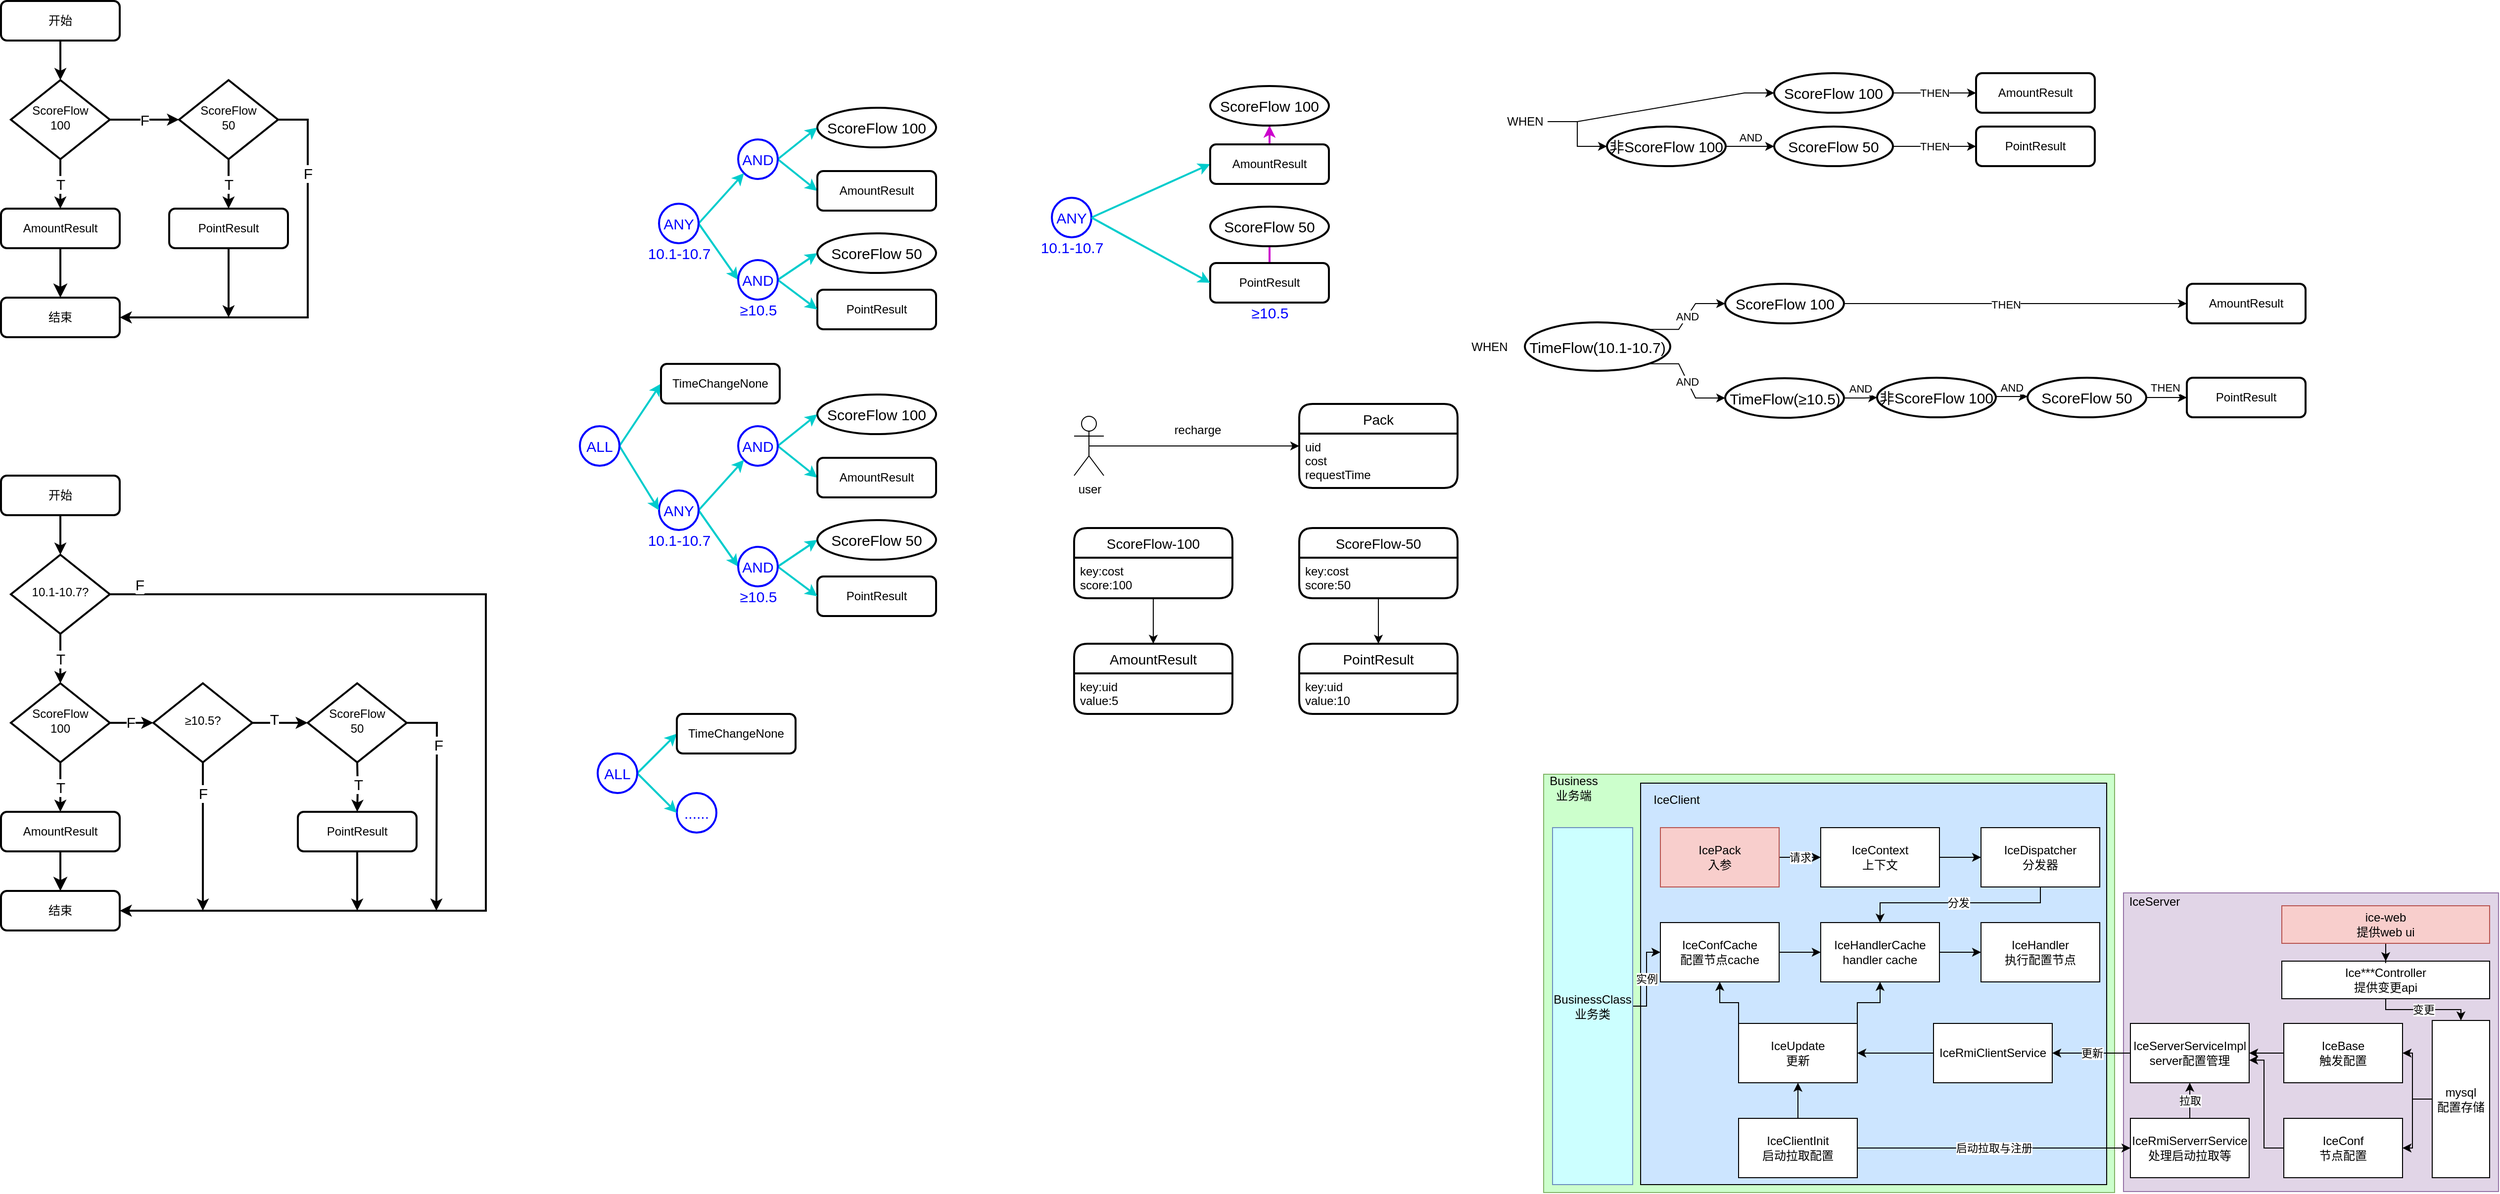 <mxfile version="17.4.5" type="github">
  <diagram id="C5RBs43oDa-KdzZeNtuy" name="Page-1">
    <mxGraphModel dx="1186" dy="771" grid="0" gridSize="10" guides="1" tooltips="1" connect="1" arrows="1" fold="1" page="0" pageScale="1" pageWidth="1169" pageHeight="827" background="#ffffff" math="0" shadow="0">
      <root>
        <mxCell id="WIyWlLk6GJQsqaUBKTNV-0" />
        <mxCell id="WIyWlLk6GJQsqaUBKTNV-1" parent="WIyWlLk6GJQsqaUBKTNV-0" />
        <mxCell id="kpmxIM6wtg_4KzR0NzCS-1" value="" style="rounded=0;whiteSpace=wrap;html=1;strokeColor=#82b366;fillColor=#CCFFCC;" parent="WIyWlLk6GJQsqaUBKTNV-1" vertex="1">
          <mxGeometry x="1719" y="832" width="577" height="423" as="geometry" />
        </mxCell>
        <mxCell id="kpmxIM6wtg_4KzR0NzCS-3" value="" style="rounded=0;whiteSpace=wrap;html=1;fillColor=#CCE5FF;" parent="WIyWlLk6GJQsqaUBKTNV-1" vertex="1">
          <mxGeometry x="1817" y="841" width="471" height="406" as="geometry" />
        </mxCell>
        <mxCell id="kpmxIM6wtg_4KzR0NzCS-24" value="" style="rounded=0;whiteSpace=wrap;html=1;strokeColor=#9673a6;fillColor=#e1d5e7;" parent="WIyWlLk6GJQsqaUBKTNV-1" vertex="1">
          <mxGeometry x="2305" y="952" width="379" height="302" as="geometry" />
        </mxCell>
        <mxCell id="TnptlTgJxlTRzI9Jp_Q5-65" value="" style="edgeStyle=orthogonalEdgeStyle;rounded=0;orthogonalLoop=1;jettySize=auto;html=1;endArrow=classic;endFill=1;strokeColor=#000000;strokeWidth=2;" parent="WIyWlLk6GJQsqaUBKTNV-1" source="TnptlTgJxlTRzI9Jp_Q5-39" target="TnptlTgJxlTRzI9Jp_Q5-55" edge="1">
          <mxGeometry relative="1" as="geometry" />
        </mxCell>
        <mxCell id="TnptlTgJxlTRzI9Jp_Q5-39" value="开始" style="rounded=1;whiteSpace=wrap;html=1;fontSize=12;glass=0;strokeWidth=2;shadow=0;" parent="WIyWlLk6GJQsqaUBKTNV-1" vertex="1">
          <mxGeometry x="160" y="530" width="120" height="40" as="geometry" />
        </mxCell>
        <mxCell id="TnptlTgJxlTRzI9Jp_Q5-64" value="T" style="edgeStyle=orthogonalEdgeStyle;rounded=0;orthogonalLoop=1;jettySize=auto;html=1;endArrow=classic;endFill=1;strokeColor=#000000;spacing=3;fontSize=15;strokeWidth=2;" parent="WIyWlLk6GJQsqaUBKTNV-1" source="TnptlTgJxlTRzI9Jp_Q5-42" target="TnptlTgJxlTRzI9Jp_Q5-45" edge="1">
          <mxGeometry relative="1" as="geometry" />
        </mxCell>
        <mxCell id="TnptlTgJxlTRzI9Jp_Q5-118" value="" style="edgeStyle=orthogonalEdgeStyle;rounded=0;jumpSize=10;orthogonalLoop=1;jettySize=auto;html=1;endArrow=classic;endFill=1;strokeColor=#000000;fontSize=15;fontColor=#000000;strokeWidth=2;" parent="WIyWlLk6GJQsqaUBKTNV-1" source="TnptlTgJxlTRzI9Jp_Q5-42" target="TnptlTgJxlTRzI9Jp_Q5-117" edge="1">
          <mxGeometry relative="1" as="geometry" />
        </mxCell>
        <mxCell id="TnptlTgJxlTRzI9Jp_Q5-120" value="F" style="edgeLabel;html=1;align=center;verticalAlign=middle;resizable=0;points=[];fontSize=15;fontColor=#000000;" parent="TnptlTgJxlTRzI9Jp_Q5-118" vertex="1" connectable="0">
          <mxGeometry x="-0.051" y="1" relative="1" as="geometry">
            <mxPoint as="offset" />
          </mxGeometry>
        </mxCell>
        <mxCell id="TnptlTgJxlTRzI9Jp_Q5-42" value="ScoreFlow&lt;br&gt;100" style="rhombus;whiteSpace=wrap;html=1;shadow=0;fontFamily=Helvetica;fontSize=12;align=center;strokeWidth=2;spacing=6;spacingTop=-4;" parent="WIyWlLk6GJQsqaUBKTNV-1" vertex="1">
          <mxGeometry x="170" y="740" width="100" height="80" as="geometry" />
        </mxCell>
        <mxCell id="TnptlTgJxlTRzI9Jp_Q5-43" value="" style="rounded=0;html=1;jettySize=auto;orthogonalLoop=1;fontSize=11;endArrow=classic;endFill=1;endSize=8;strokeWidth=2;shadow=0;labelBackgroundColor=none;edgeStyle=orthogonalEdgeStyle;exitX=0.5;exitY=1;exitDx=0;exitDy=0;" parent="WIyWlLk6GJQsqaUBKTNV-1" source="TnptlTgJxlTRzI9Jp_Q5-45" target="TnptlTgJxlTRzI9Jp_Q5-44" edge="1">
          <mxGeometry x="0.333" y="20" relative="1" as="geometry">
            <mxPoint as="offset" />
            <mxPoint x="220" y="940" as="sourcePoint" />
          </mxGeometry>
        </mxCell>
        <mxCell id="TnptlTgJxlTRzI9Jp_Q5-44" value="结束" style="rounded=1;whiteSpace=wrap;html=1;fontSize=12;glass=0;strokeWidth=2;shadow=0;" parent="WIyWlLk6GJQsqaUBKTNV-1" vertex="1">
          <mxGeometry x="160" y="950" width="120" height="40" as="geometry" />
        </mxCell>
        <mxCell id="TnptlTgJxlTRzI9Jp_Q5-45" value="AmountResult" style="rounded=1;whiteSpace=wrap;html=1;fontSize=12;glass=0;strokeWidth=2;shadow=0;" parent="WIyWlLk6GJQsqaUBKTNV-1" vertex="1">
          <mxGeometry x="160" y="870" width="120" height="40" as="geometry" />
        </mxCell>
        <mxCell id="TnptlTgJxlTRzI9Jp_Q5-46" value="" style="edgeStyle=orthogonalEdgeStyle;rounded=0;orthogonalLoop=1;jettySize=auto;html=1;spacing=3;fontSize=15;strokeWidth=2;" parent="WIyWlLk6GJQsqaUBKTNV-1" target="TnptlTgJxlTRzI9Jp_Q5-50" edge="1">
          <mxGeometry relative="1" as="geometry">
            <mxPoint x="520" y="820.0" as="sourcePoint" />
          </mxGeometry>
        </mxCell>
        <mxCell id="TnptlTgJxlTRzI9Jp_Q5-111" value="T" style="edgeLabel;html=1;align=center;verticalAlign=middle;resizable=0;points=[];fontSize=15;" parent="TnptlTgJxlTRzI9Jp_Q5-46" vertex="1" connectable="0">
          <mxGeometry x="-0.156" relative="1" as="geometry">
            <mxPoint as="offset" />
          </mxGeometry>
        </mxCell>
        <mxCell id="TnptlTgJxlTRzI9Jp_Q5-124" style="edgeStyle=orthogonalEdgeStyle;rounded=0;jumpSize=10;orthogonalLoop=1;jettySize=auto;html=1;endArrow=classic;endFill=1;strokeColor=#000000;fontSize=15;fontColor=#000000;strokeWidth=2;" parent="WIyWlLk6GJQsqaUBKTNV-1" source="TnptlTgJxlTRzI9Jp_Q5-50" edge="1">
          <mxGeometry relative="1" as="geometry">
            <mxPoint x="520" y="970" as="targetPoint" />
          </mxGeometry>
        </mxCell>
        <mxCell id="TnptlTgJxlTRzI9Jp_Q5-50" value="PointResult" style="rounded=1;whiteSpace=wrap;html=1;fontSize=12;glass=0;strokeWidth=2;shadow=0;" parent="WIyWlLk6GJQsqaUBKTNV-1" vertex="1">
          <mxGeometry x="460" y="870" width="120" height="40" as="geometry" />
        </mxCell>
        <mxCell id="TnptlTgJxlTRzI9Jp_Q5-56" value="T" style="edgeStyle=orthogonalEdgeStyle;rounded=0;orthogonalLoop=1;jettySize=auto;html=1;endArrow=classic;endFill=1;strokeColor=#000000;spacing=3;fontSize=15;strokeWidth=2;" parent="WIyWlLk6GJQsqaUBKTNV-1" source="TnptlTgJxlTRzI9Jp_Q5-55" target="TnptlTgJxlTRzI9Jp_Q5-42" edge="1">
          <mxGeometry relative="1" as="geometry" />
        </mxCell>
        <mxCell id="TnptlTgJxlTRzI9Jp_Q5-114" style="edgeStyle=orthogonalEdgeStyle;rounded=0;jumpSize=10;orthogonalLoop=1;jettySize=auto;html=1;exitX=1;exitY=0.5;exitDx=0;exitDy=0;entryX=1;entryY=0.5;entryDx=0;entryDy=0;endArrow=classic;endFill=1;strokeColor=#000000;fontSize=15;fontColor=#99004D;strokeWidth=2;" parent="WIyWlLk6GJQsqaUBKTNV-1" source="TnptlTgJxlTRzI9Jp_Q5-55" target="TnptlTgJxlTRzI9Jp_Q5-44" edge="1">
          <mxGeometry relative="1" as="geometry">
            <Array as="points">
              <mxPoint x="650" y="650" />
              <mxPoint x="650" y="970" />
            </Array>
          </mxGeometry>
        </mxCell>
        <mxCell id="TnptlTgJxlTRzI9Jp_Q5-132" value="F" style="edgeLabel;html=1;align=center;verticalAlign=middle;resizable=0;points=[];fontSize=15;fontColor=#000000;" parent="TnptlTgJxlTRzI9Jp_Q5-114" vertex="1" connectable="0">
          <mxGeometry x="-0.627" y="-1" relative="1" as="geometry">
            <mxPoint x="-170" y="-10.97" as="offset" />
          </mxGeometry>
        </mxCell>
        <mxCell id="TnptlTgJxlTRzI9Jp_Q5-55" value="10.1-10.7?" style="rhombus;whiteSpace=wrap;html=1;shadow=0;fontFamily=Helvetica;fontSize=12;align=center;strokeWidth=2;spacing=6;spacingTop=-4;" parent="WIyWlLk6GJQsqaUBKTNV-1" vertex="1">
          <mxGeometry x="170" y="610" width="100" height="80" as="geometry" />
        </mxCell>
        <mxCell id="TnptlTgJxlTRzI9Jp_Q5-104" value="" style="edgeStyle=orthogonalEdgeStyle;rounded=0;orthogonalLoop=1;jettySize=auto;html=1;endArrow=classic;endFill=1;strokeColor=#000000;spacingBottom=0;fontStyle=0;strokeWidth=2;" parent="WIyWlLk6GJQsqaUBKTNV-1" source="TnptlTgJxlTRzI9Jp_Q5-86" target="TnptlTgJxlTRzI9Jp_Q5-89" edge="1">
          <mxGeometry relative="1" as="geometry" />
        </mxCell>
        <mxCell id="TnptlTgJxlTRzI9Jp_Q5-86" value="开始" style="rounded=1;whiteSpace=wrap;html=1;fontSize=12;glass=0;strokeWidth=2;shadow=0;spacingBottom=0;fontStyle=0" parent="WIyWlLk6GJQsqaUBKTNV-1" vertex="1">
          <mxGeometry x="160" y="50" width="120" height="40" as="geometry" />
        </mxCell>
        <mxCell id="TnptlTgJxlTRzI9Jp_Q5-87" value="F" style="edgeStyle=orthogonalEdgeStyle;rounded=0;orthogonalLoop=1;jettySize=auto;html=1;endArrow=classic;endFill=1;strokeColor=#000000;spacing=3;fontSize=15;spacingBottom=0;fontStyle=0;strokeWidth=2;" parent="WIyWlLk6GJQsqaUBKTNV-1" source="TnptlTgJxlTRzI9Jp_Q5-89" target="TnptlTgJxlTRzI9Jp_Q5-97" edge="1">
          <mxGeometry relative="1" as="geometry" />
        </mxCell>
        <mxCell id="TnptlTgJxlTRzI9Jp_Q5-88" value="T" style="edgeStyle=orthogonalEdgeStyle;rounded=0;orthogonalLoop=1;jettySize=auto;html=1;endArrow=classic;endFill=1;strokeColor=#000000;spacing=3;fontSize=15;spacingBottom=0;fontStyle=0;strokeWidth=2;" parent="WIyWlLk6GJQsqaUBKTNV-1" source="TnptlTgJxlTRzI9Jp_Q5-89" target="TnptlTgJxlTRzI9Jp_Q5-92" edge="1">
          <mxGeometry relative="1" as="geometry" />
        </mxCell>
        <mxCell id="TnptlTgJxlTRzI9Jp_Q5-89" value="ScoreFlow&lt;br&gt;100" style="rhombus;whiteSpace=wrap;html=1;shadow=0;fontFamily=Helvetica;fontSize=12;align=center;strokeWidth=2;spacing=6;spacingTop=-4;spacingBottom=0;fontStyle=0" parent="WIyWlLk6GJQsqaUBKTNV-1" vertex="1">
          <mxGeometry x="170" y="130" width="100" height="80" as="geometry" />
        </mxCell>
        <mxCell id="TnptlTgJxlTRzI9Jp_Q5-90" value="" style="rounded=0;html=1;jettySize=auto;orthogonalLoop=1;fontSize=11;endArrow=classic;endFill=1;endSize=8;strokeWidth=2;shadow=0;labelBackgroundColor=none;edgeStyle=orthogonalEdgeStyle;exitX=0.5;exitY=1;exitDx=0;exitDy=0;spacingBottom=0;fontStyle=0" parent="WIyWlLk6GJQsqaUBKTNV-1" source="TnptlTgJxlTRzI9Jp_Q5-92" target="TnptlTgJxlTRzI9Jp_Q5-91" edge="1">
          <mxGeometry x="0.333" y="20" relative="1" as="geometry">
            <mxPoint as="offset" />
            <mxPoint x="220" y="330" as="sourcePoint" />
          </mxGeometry>
        </mxCell>
        <mxCell id="TnptlTgJxlTRzI9Jp_Q5-91" value="结束" style="rounded=1;whiteSpace=wrap;html=1;fontSize=12;glass=0;strokeWidth=2;shadow=0;spacingBottom=0;fontStyle=0" parent="WIyWlLk6GJQsqaUBKTNV-1" vertex="1">
          <mxGeometry x="160" y="350" width="120" height="40" as="geometry" />
        </mxCell>
        <mxCell id="TnptlTgJxlTRzI9Jp_Q5-92" value="AmountResult" style="rounded=1;whiteSpace=wrap;html=1;fontSize=12;glass=0;strokeWidth=2;shadow=0;spacingBottom=0;fontStyle=0" parent="WIyWlLk6GJQsqaUBKTNV-1" vertex="1">
          <mxGeometry x="160" y="260" width="120" height="40" as="geometry" />
        </mxCell>
        <mxCell id="TnptlTgJxlTRzI9Jp_Q5-93" value="T" style="edgeStyle=orthogonalEdgeStyle;rounded=0;orthogonalLoop=1;jettySize=auto;html=1;spacing=3;fontSize=15;spacingBottom=0;fontStyle=0;strokeWidth=2;" parent="WIyWlLk6GJQsqaUBKTNV-1" source="TnptlTgJxlTRzI9Jp_Q5-97" target="TnptlTgJxlTRzI9Jp_Q5-99" edge="1">
          <mxGeometry relative="1" as="geometry" />
        </mxCell>
        <mxCell id="TnptlTgJxlTRzI9Jp_Q5-95" style="edgeStyle=orthogonalEdgeStyle;rounded=0;orthogonalLoop=1;jettySize=auto;html=1;exitX=1;exitY=0.5;exitDx=0;exitDy=0;entryX=1;entryY=0.5;entryDx=0;entryDy=0;spacing=3;fontSize=12;spacingBottom=0;fontStyle=0;strokeWidth=2;" parent="WIyWlLk6GJQsqaUBKTNV-1" source="TnptlTgJxlTRzI9Jp_Q5-97" target="TnptlTgJxlTRzI9Jp_Q5-91" edge="1">
          <mxGeometry relative="1" as="geometry">
            <Array as="points">
              <mxPoint x="470" y="170" />
              <mxPoint x="470" y="370" />
            </Array>
          </mxGeometry>
        </mxCell>
        <mxCell id="TnptlTgJxlTRzI9Jp_Q5-131" value="F" style="edgeLabel;html=1;align=center;verticalAlign=middle;resizable=0;points=[];fontSize=15;fontColor=#000000;spacingBottom=0;fontStyle=0" parent="TnptlTgJxlTRzI9Jp_Q5-95" vertex="1" connectable="0">
          <mxGeometry x="-0.63" y="3" relative="1" as="geometry">
            <mxPoint x="-3.06" y="5.88" as="offset" />
          </mxGeometry>
        </mxCell>
        <mxCell id="TnptlTgJxlTRzI9Jp_Q5-97" value="ScoreFlow&lt;br&gt;50" style="rhombus;whiteSpace=wrap;html=1;shadow=0;fontFamily=Helvetica;fontSize=12;align=center;strokeWidth=2;spacing=6;spacingTop=-4;spacingBottom=0;fontStyle=0" parent="WIyWlLk6GJQsqaUBKTNV-1" vertex="1">
          <mxGeometry x="340" y="130" width="100" height="80" as="geometry" />
        </mxCell>
        <mxCell id="TnptlTgJxlTRzI9Jp_Q5-129" style="edgeStyle=orthogonalEdgeStyle;rounded=0;jumpSize=10;orthogonalLoop=1;jettySize=auto;html=1;endArrow=classic;endFill=1;strokeColor=#000000;fontSize=15;fontColor=#000000;spacingBottom=0;fontStyle=0;strokeWidth=2;" parent="WIyWlLk6GJQsqaUBKTNV-1" source="TnptlTgJxlTRzI9Jp_Q5-99" edge="1">
          <mxGeometry relative="1" as="geometry">
            <mxPoint x="390" y="370" as="targetPoint" />
          </mxGeometry>
        </mxCell>
        <mxCell id="TnptlTgJxlTRzI9Jp_Q5-99" value="PointResult" style="rounded=1;whiteSpace=wrap;html=1;fontSize=12;glass=0;strokeWidth=2;shadow=0;spacingBottom=0;fontStyle=0" parent="WIyWlLk6GJQsqaUBKTNV-1" vertex="1">
          <mxGeometry x="330" y="260" width="120" height="40" as="geometry" />
        </mxCell>
        <mxCell id="TnptlTgJxlTRzI9Jp_Q5-125" style="edgeStyle=orthogonalEdgeStyle;rounded=0;jumpSize=10;orthogonalLoop=1;jettySize=auto;html=1;endArrow=classic;endFill=1;strokeColor=#000000;fontSize=15;fontColor=#000000;strokeWidth=2;" parent="WIyWlLk6GJQsqaUBKTNV-1" source="TnptlTgJxlTRzI9Jp_Q5-48" edge="1">
          <mxGeometry relative="1" as="geometry">
            <mxPoint x="600" y="970" as="targetPoint" />
          </mxGeometry>
        </mxCell>
        <mxCell id="TnptlTgJxlTRzI9Jp_Q5-126" value="F" style="edgeLabel;html=1;align=center;verticalAlign=middle;resizable=0;points=[];fontSize=15;fontColor=#000000;" parent="TnptlTgJxlTRzI9Jp_Q5-125" vertex="1" connectable="0">
          <mxGeometry x="-0.53" y="1" relative="1" as="geometry">
            <mxPoint as="offset" />
          </mxGeometry>
        </mxCell>
        <mxCell id="TnptlTgJxlTRzI9Jp_Q5-48" value="ScoreFlow&lt;br&gt;50" style="rhombus;whiteSpace=wrap;html=1;shadow=0;fontFamily=Helvetica;fontSize=12;align=center;strokeWidth=2;spacing=6;spacingTop=-4;" parent="WIyWlLk6GJQsqaUBKTNV-1" vertex="1">
          <mxGeometry x="470" y="740" width="100" height="80" as="geometry" />
        </mxCell>
        <mxCell id="TnptlTgJxlTRzI9Jp_Q5-112" style="edgeStyle=orthogonalEdgeStyle;rounded=0;orthogonalLoop=1;jettySize=auto;html=1;exitX=1;exitY=0.5;exitDx=0;exitDy=0;entryX=1;entryY=0.5;entryDx=0;entryDy=0;fontSize=12;" parent="WIyWlLk6GJQsqaUBKTNV-1" target="TnptlTgJxlTRzI9Jp_Q5-48" edge="1">
          <mxGeometry relative="1" as="geometry">
            <mxPoint x="570" y="780.0" as="sourcePoint" />
            <mxPoint x="430" y="1000" as="targetPoint" />
          </mxGeometry>
        </mxCell>
        <mxCell id="TnptlTgJxlTRzI9Jp_Q5-119" value="" style="edgeStyle=orthogonalEdgeStyle;rounded=0;jumpSize=10;orthogonalLoop=1;jettySize=auto;html=1;endArrow=classic;endFill=1;strokeColor=#000000;fontSize=15;fontColor=#000000;strokeWidth=2;" parent="WIyWlLk6GJQsqaUBKTNV-1" source="TnptlTgJxlTRzI9Jp_Q5-117" target="TnptlTgJxlTRzI9Jp_Q5-48" edge="1">
          <mxGeometry relative="1" as="geometry" />
        </mxCell>
        <mxCell id="TnptlTgJxlTRzI9Jp_Q5-121" value="T" style="edgeLabel;html=1;align=center;verticalAlign=middle;resizable=0;points=[];fontSize=15;fontColor=#000000;" parent="TnptlTgJxlTRzI9Jp_Q5-119" vertex="1" connectable="0">
          <mxGeometry x="-0.229" y="4" relative="1" as="geometry">
            <mxPoint as="offset" />
          </mxGeometry>
        </mxCell>
        <mxCell id="TnptlTgJxlTRzI9Jp_Q5-123" style="edgeStyle=orthogonalEdgeStyle;rounded=0;jumpSize=10;orthogonalLoop=1;jettySize=auto;html=1;endArrow=classic;endFill=1;strokeColor=#000000;fontSize=15;fontColor=#000000;strokeWidth=2;" parent="WIyWlLk6GJQsqaUBKTNV-1" source="TnptlTgJxlTRzI9Jp_Q5-117" edge="1">
          <mxGeometry relative="1" as="geometry">
            <mxPoint x="364" y="970" as="targetPoint" />
          </mxGeometry>
        </mxCell>
        <mxCell id="TnptlTgJxlTRzI9Jp_Q5-127" value="F" style="edgeLabel;html=1;align=center;verticalAlign=middle;resizable=0;points=[];fontSize=15;fontColor=#000000;" parent="TnptlTgJxlTRzI9Jp_Q5-123" vertex="1" connectable="0">
          <mxGeometry x="-0.303" relative="1" as="geometry">
            <mxPoint y="-21.76" as="offset" />
          </mxGeometry>
        </mxCell>
        <mxCell id="TnptlTgJxlTRzI9Jp_Q5-117" value="≥10.5?" style="rhombus;whiteSpace=wrap;html=1;shadow=0;fontFamily=Helvetica;fontSize=12;align=center;strokeWidth=2;spacing=6;spacingTop=-4;" parent="WIyWlLk6GJQsqaUBKTNV-1" vertex="1">
          <mxGeometry x="314" y="740" width="100" height="80" as="geometry" />
        </mxCell>
        <mxCell id="TnptlTgJxlTRzI9Jp_Q5-153" style="edgeStyle=none;rounded=0;jumpSize=10;orthogonalLoop=1;jettySize=auto;html=1;exitX=1;exitY=0.5;exitDx=0;exitDy=0;entryX=0;entryY=0.5;entryDx=0;entryDy=0;endArrow=classic;endFill=1;strokeWidth=2;fontSize=15;fontColor=#6600CC;strokeColor=#00CCCC;" parent="WIyWlLk6GJQsqaUBKTNV-1" source="TnptlTgJxlTRzI9Jp_Q5-135" target="TnptlTgJxlTRzI9Jp_Q5-148" edge="1">
          <mxGeometry relative="1" as="geometry" />
        </mxCell>
        <mxCell id="TnptlTgJxlTRzI9Jp_Q5-154" style="edgeStyle=none;rounded=0;jumpSize=10;orthogonalLoop=1;jettySize=auto;html=1;exitX=1;exitY=0.5;exitDx=0;exitDy=0;entryX=0;entryY=0.5;entryDx=0;entryDy=0;endArrow=classic;endFill=1;strokeWidth=2;fontSize=15;fontColor=#6600CC;strokeColor=#00CCCC;" parent="WIyWlLk6GJQsqaUBKTNV-1" source="TnptlTgJxlTRzI9Jp_Q5-135" target="TnptlTgJxlTRzI9Jp_Q5-143" edge="1">
          <mxGeometry relative="1" as="geometry" />
        </mxCell>
        <mxCell id="TnptlTgJxlTRzI9Jp_Q5-135" value="AND" style="ellipse;whiteSpace=wrap;html=1;aspect=fixed;strokeWidth=2;fontSize=15;fontColor=#0000FF;strokeColor=#0000FF;" parent="WIyWlLk6GJQsqaUBKTNV-1" vertex="1">
          <mxGeometry x="905" y="190" width="40" height="40" as="geometry" />
        </mxCell>
        <mxCell id="TnptlTgJxlTRzI9Jp_Q5-157" style="edgeStyle=none;rounded=0;jumpSize=10;orthogonalLoop=1;jettySize=auto;html=1;exitX=1;exitY=0.5;exitDx=0;exitDy=0;entryX=0;entryY=1;entryDx=0;entryDy=0;endArrow=classic;endFill=1;strokeWidth=2;fontSize=15;fontColor=#6600CC;strokeColor=#00CCCC;" parent="WIyWlLk6GJQsqaUBKTNV-1" source="TnptlTgJxlTRzI9Jp_Q5-136" target="TnptlTgJxlTRzI9Jp_Q5-135" edge="1">
          <mxGeometry relative="1" as="geometry" />
        </mxCell>
        <mxCell id="TnptlTgJxlTRzI9Jp_Q5-158" style="edgeStyle=none;rounded=0;jumpSize=10;orthogonalLoop=1;jettySize=auto;html=1;exitX=1;exitY=0.5;exitDx=0;exitDy=0;entryX=0;entryY=0.5;entryDx=0;entryDy=0;endArrow=classic;endFill=1;strokeWidth=2;fontSize=15;fontColor=#6600CC;strokeColor=#00CCCC;" parent="WIyWlLk6GJQsqaUBKTNV-1" source="TnptlTgJxlTRzI9Jp_Q5-136" target="TnptlTgJxlTRzI9Jp_Q5-145" edge="1">
          <mxGeometry relative="1" as="geometry" />
        </mxCell>
        <mxCell id="TnptlTgJxlTRzI9Jp_Q5-136" value="ANY" style="ellipse;whiteSpace=wrap;html=1;aspect=fixed;strokeWidth=2;fontSize=15;fontColor=#0000FF;strokeColor=#0000FF;" parent="WIyWlLk6GJQsqaUBKTNV-1" vertex="1">
          <mxGeometry x="825" y="255" width="40" height="40" as="geometry" />
        </mxCell>
        <mxCell id="TnptlTgJxlTRzI9Jp_Q5-143" value="AmountResult" style="rounded=1;whiteSpace=wrap;html=1;fontSize=12;glass=0;strokeWidth=2;shadow=0;spacingBottom=0;fontStyle=0" parent="WIyWlLk6GJQsqaUBKTNV-1" vertex="1">
          <mxGeometry x="985" y="222" width="120" height="40" as="geometry" />
        </mxCell>
        <mxCell id="TnptlTgJxlTRzI9Jp_Q5-144" value="PointResult" style="rounded=1;whiteSpace=wrap;html=1;fontSize=12;glass=0;strokeWidth=2;shadow=0;spacingBottom=0;fontStyle=0" parent="WIyWlLk6GJQsqaUBKTNV-1" vertex="1">
          <mxGeometry x="985" y="342" width="120" height="40" as="geometry" />
        </mxCell>
        <mxCell id="TnptlTgJxlTRzI9Jp_Q5-155" style="edgeStyle=none;rounded=0;jumpSize=10;orthogonalLoop=1;jettySize=auto;html=1;exitX=1;exitY=0.5;exitDx=0;exitDy=0;entryX=0;entryY=0.5;entryDx=0;entryDy=0;endArrow=classic;endFill=1;strokeWidth=2;fontSize=15;fontColor=#6600CC;strokeColor=#00CCCC;" parent="WIyWlLk6GJQsqaUBKTNV-1" source="TnptlTgJxlTRzI9Jp_Q5-145" target="TnptlTgJxlTRzI9Jp_Q5-149" edge="1">
          <mxGeometry relative="1" as="geometry" />
        </mxCell>
        <mxCell id="TnptlTgJxlTRzI9Jp_Q5-156" style="edgeStyle=none;rounded=0;jumpSize=10;orthogonalLoop=1;jettySize=auto;html=1;exitX=1;exitY=0.5;exitDx=0;exitDy=0;entryX=0;entryY=0.5;entryDx=0;entryDy=0;endArrow=classic;endFill=1;strokeWidth=2;fontSize=15;fontColor=#6600CC;strokeColor=#00CCCC;" parent="WIyWlLk6GJQsqaUBKTNV-1" source="TnptlTgJxlTRzI9Jp_Q5-145" target="TnptlTgJxlTRzI9Jp_Q5-144" edge="1">
          <mxGeometry relative="1" as="geometry" />
        </mxCell>
        <mxCell id="TnptlTgJxlTRzI9Jp_Q5-145" value="AND" style="ellipse;whiteSpace=wrap;html=1;aspect=fixed;strokeWidth=2;fontSize=15;fontColor=#0000FF;strokeColor=#0000FF;" parent="WIyWlLk6GJQsqaUBKTNV-1" vertex="1">
          <mxGeometry x="905" y="312" width="40" height="40" as="geometry" />
        </mxCell>
        <mxCell id="TnptlTgJxlTRzI9Jp_Q5-148" value="&lt;span&gt;ScoreFlow 100&lt;/span&gt;" style="ellipse;whiteSpace=wrap;html=1;strokeWidth=2;fontSize=15;fontColor=#000000;" parent="WIyWlLk6GJQsqaUBKTNV-1" vertex="1">
          <mxGeometry x="985" y="158" width="120" height="40" as="geometry" />
        </mxCell>
        <mxCell id="TnptlTgJxlTRzI9Jp_Q5-149" value="&lt;span&gt;ScoreFlow 50&lt;/span&gt;" style="ellipse;whiteSpace=wrap;html=1;strokeWidth=2;fontSize=15;fontColor=#000000;" parent="WIyWlLk6GJQsqaUBKTNV-1" vertex="1">
          <mxGeometry x="985" y="285" width="120" height="40" as="geometry" />
        </mxCell>
        <mxCell id="TnptlTgJxlTRzI9Jp_Q5-166" value="10.1-10.7" style="text;html=1;align=center;verticalAlign=middle;resizable=0;points=[];autosize=1;fontSize=15;fontColor=#0000FF;" parent="WIyWlLk6GJQsqaUBKTNV-1" vertex="1">
          <mxGeometry x="805" y="295" width="80" height="20" as="geometry" />
        </mxCell>
        <mxCell id="TnptlTgJxlTRzI9Jp_Q5-167" value="≥10.5" style="text;html=1;align=center;verticalAlign=middle;resizable=0;points=[];autosize=1;fontSize=15;fontColor=#0000FF;" parent="WIyWlLk6GJQsqaUBKTNV-1" vertex="1">
          <mxGeometry x="895" y="352" width="60" height="20" as="geometry" />
        </mxCell>
        <mxCell id="TnptlTgJxlTRzI9Jp_Q5-168" style="edgeStyle=none;rounded=0;jumpSize=10;orthogonalLoop=1;jettySize=auto;html=1;exitX=1;exitY=0.5;exitDx=0;exitDy=0;entryX=0;entryY=0.5;entryDx=0;entryDy=0;endArrow=classic;endFill=1;strokeWidth=2;fontSize=15;fontColor=#6600CC;strokeColor=#00CCCC;" parent="WIyWlLk6GJQsqaUBKTNV-1" source="TnptlTgJxlTRzI9Jp_Q5-170" target="TnptlTgJxlTRzI9Jp_Q5-179" edge="1">
          <mxGeometry relative="1" as="geometry" />
        </mxCell>
        <mxCell id="TnptlTgJxlTRzI9Jp_Q5-169" style="edgeStyle=none;rounded=0;jumpSize=10;orthogonalLoop=1;jettySize=auto;html=1;exitX=1;exitY=0.5;exitDx=0;exitDy=0;entryX=0;entryY=0.5;entryDx=0;entryDy=0;endArrow=classic;endFill=1;strokeWidth=2;fontSize=15;fontColor=#6600CC;strokeColor=#00CCCC;" parent="WIyWlLk6GJQsqaUBKTNV-1" source="TnptlTgJxlTRzI9Jp_Q5-170" target="TnptlTgJxlTRzI9Jp_Q5-174" edge="1">
          <mxGeometry relative="1" as="geometry" />
        </mxCell>
        <mxCell id="TnptlTgJxlTRzI9Jp_Q5-170" value="AND" style="ellipse;whiteSpace=wrap;html=1;aspect=fixed;strokeWidth=2;fontSize=15;fontColor=#0000FF;strokeColor=#0000FF;" parent="WIyWlLk6GJQsqaUBKTNV-1" vertex="1">
          <mxGeometry x="905" y="480" width="40" height="40" as="geometry" />
        </mxCell>
        <mxCell id="TnptlTgJxlTRzI9Jp_Q5-171" style="edgeStyle=none;rounded=0;jumpSize=10;orthogonalLoop=1;jettySize=auto;html=1;exitX=1;exitY=0.5;exitDx=0;exitDy=0;entryX=0;entryY=1;entryDx=0;entryDy=0;endArrow=classic;endFill=1;strokeWidth=2;fontSize=15;fontColor=#6600CC;strokeColor=#00CCCC;" parent="WIyWlLk6GJQsqaUBKTNV-1" source="TnptlTgJxlTRzI9Jp_Q5-173" target="TnptlTgJxlTRzI9Jp_Q5-170" edge="1">
          <mxGeometry relative="1" as="geometry" />
        </mxCell>
        <mxCell id="TnptlTgJxlTRzI9Jp_Q5-172" style="edgeStyle=none;rounded=0;jumpSize=10;orthogonalLoop=1;jettySize=auto;html=1;exitX=1;exitY=0.5;exitDx=0;exitDy=0;entryX=0;entryY=0.5;entryDx=0;entryDy=0;endArrow=classic;endFill=1;strokeWidth=2;fontSize=15;fontColor=#6600CC;strokeColor=#00CCCC;" parent="WIyWlLk6GJQsqaUBKTNV-1" source="TnptlTgJxlTRzI9Jp_Q5-173" target="TnptlTgJxlTRzI9Jp_Q5-178" edge="1">
          <mxGeometry relative="1" as="geometry" />
        </mxCell>
        <mxCell id="TnptlTgJxlTRzI9Jp_Q5-173" value="ANY" style="ellipse;whiteSpace=wrap;html=1;aspect=fixed;strokeWidth=2;fontSize=15;fontColor=#0000FF;strokeColor=#0000FF;" parent="WIyWlLk6GJQsqaUBKTNV-1" vertex="1">
          <mxGeometry x="825" y="545" width="40" height="40" as="geometry" />
        </mxCell>
        <mxCell id="TnptlTgJxlTRzI9Jp_Q5-174" value="AmountResult" style="rounded=1;whiteSpace=wrap;html=1;fontSize=12;glass=0;strokeWidth=2;shadow=0;spacingBottom=0;fontStyle=0" parent="WIyWlLk6GJQsqaUBKTNV-1" vertex="1">
          <mxGeometry x="985" y="512" width="120" height="40" as="geometry" />
        </mxCell>
        <mxCell id="TnptlTgJxlTRzI9Jp_Q5-175" value="PointResult" style="rounded=1;whiteSpace=wrap;html=1;fontSize=12;glass=0;strokeWidth=2;shadow=0;spacingBottom=0;fontStyle=0" parent="WIyWlLk6GJQsqaUBKTNV-1" vertex="1">
          <mxGeometry x="985" y="632" width="120" height="40" as="geometry" />
        </mxCell>
        <mxCell id="TnptlTgJxlTRzI9Jp_Q5-176" style="edgeStyle=none;rounded=0;jumpSize=10;orthogonalLoop=1;jettySize=auto;html=1;exitX=1;exitY=0.5;exitDx=0;exitDy=0;entryX=0;entryY=0.5;entryDx=0;entryDy=0;endArrow=classic;endFill=1;strokeWidth=2;fontSize=15;fontColor=#6600CC;strokeColor=#00CCCC;" parent="WIyWlLk6GJQsqaUBKTNV-1" source="TnptlTgJxlTRzI9Jp_Q5-178" target="TnptlTgJxlTRzI9Jp_Q5-180" edge="1">
          <mxGeometry relative="1" as="geometry" />
        </mxCell>
        <mxCell id="TnptlTgJxlTRzI9Jp_Q5-177" style="edgeStyle=none;rounded=0;jumpSize=10;orthogonalLoop=1;jettySize=auto;html=1;exitX=1;exitY=0.5;exitDx=0;exitDy=0;entryX=0;entryY=0.5;entryDx=0;entryDy=0;endArrow=classic;endFill=1;strokeWidth=2;fontSize=15;fontColor=#6600CC;strokeColor=#00CCCC;" parent="WIyWlLk6GJQsqaUBKTNV-1" source="TnptlTgJxlTRzI9Jp_Q5-178" target="TnptlTgJxlTRzI9Jp_Q5-175" edge="1">
          <mxGeometry relative="1" as="geometry" />
        </mxCell>
        <mxCell id="TnptlTgJxlTRzI9Jp_Q5-178" value="AND" style="ellipse;whiteSpace=wrap;html=1;aspect=fixed;strokeWidth=2;fontSize=15;fontColor=#0000FF;strokeColor=#0000FF;" parent="WIyWlLk6GJQsqaUBKTNV-1" vertex="1">
          <mxGeometry x="905" y="602" width="40" height="40" as="geometry" />
        </mxCell>
        <mxCell id="TnptlTgJxlTRzI9Jp_Q5-179" value="&lt;span&gt;ScoreFlow 100&lt;/span&gt;" style="ellipse;whiteSpace=wrap;html=1;strokeWidth=2;fontSize=15;fontColor=#000000;" parent="WIyWlLk6GJQsqaUBKTNV-1" vertex="1">
          <mxGeometry x="985" y="448" width="120" height="40" as="geometry" />
        </mxCell>
        <mxCell id="TnptlTgJxlTRzI9Jp_Q5-180" value="&lt;span&gt;ScoreFlow 50&lt;/span&gt;" style="ellipse;whiteSpace=wrap;html=1;strokeWidth=2;fontSize=15;fontColor=#000000;" parent="WIyWlLk6GJQsqaUBKTNV-1" vertex="1">
          <mxGeometry x="985" y="575" width="120" height="40" as="geometry" />
        </mxCell>
        <mxCell id="TnptlTgJxlTRzI9Jp_Q5-181" value="10.1-10.7" style="text;html=1;align=center;verticalAlign=middle;resizable=0;points=[];autosize=1;fontSize=15;fontColor=#0000FF;" parent="WIyWlLk6GJQsqaUBKTNV-1" vertex="1">
          <mxGeometry x="805" y="585" width="80" height="20" as="geometry" />
        </mxCell>
        <mxCell id="TnptlTgJxlTRzI9Jp_Q5-182" value="≥10.5" style="text;html=1;align=center;verticalAlign=middle;resizable=0;points=[];autosize=1;fontSize=15;fontColor=#0000FF;" parent="WIyWlLk6GJQsqaUBKTNV-1" vertex="1">
          <mxGeometry x="895" y="642" width="60" height="20" as="geometry" />
        </mxCell>
        <mxCell id="TnptlTgJxlTRzI9Jp_Q5-185" style="rounded=0;jumpSize=10;orthogonalLoop=1;jettySize=auto;html=1;exitX=1;exitY=0.5;exitDx=0;exitDy=0;entryX=0;entryY=0.5;entryDx=0;entryDy=0;endArrow=classic;endFill=1;strokeColor=#00CCCC;strokeWidth=2;fontSize=15;fontColor=#6600CC;startArrow=none;startFill=0;" parent="WIyWlLk6GJQsqaUBKTNV-1" source="TnptlTgJxlTRzI9Jp_Q5-183" target="TnptlTgJxlTRzI9Jp_Q5-173" edge="1">
          <mxGeometry relative="1" as="geometry" />
        </mxCell>
        <mxCell id="TnptlTgJxlTRzI9Jp_Q5-187" style="edgeStyle=none;rounded=0;jumpSize=10;orthogonalLoop=1;jettySize=auto;html=1;exitX=1;exitY=0.5;exitDx=0;exitDy=0;entryX=0;entryY=0.5;entryDx=0;entryDy=0;startArrow=none;startFill=0;endArrow=classic;endFill=1;strokeColor=#00CCCC;strokeWidth=2;fontSize=15;fontColor=#6600CC;" parent="WIyWlLk6GJQsqaUBKTNV-1" source="TnptlTgJxlTRzI9Jp_Q5-183" target="TnptlTgJxlTRzI9Jp_Q5-186" edge="1">
          <mxGeometry relative="1" as="geometry" />
        </mxCell>
        <mxCell id="TnptlTgJxlTRzI9Jp_Q5-183" value="ALL" style="ellipse;whiteSpace=wrap;html=1;aspect=fixed;strokeWidth=2;fontSize=15;fontColor=#0000FF;strokeColor=#0000FF;" parent="WIyWlLk6GJQsqaUBKTNV-1" vertex="1">
          <mxGeometry x="745" y="480" width="40" height="40" as="geometry" />
        </mxCell>
        <mxCell id="TnptlTgJxlTRzI9Jp_Q5-186" value="TimeChangeNone" style="rounded=1;whiteSpace=wrap;html=1;fontSize=12;glass=0;strokeWidth=2;shadow=0;spacingBottom=0;fontStyle=0" parent="WIyWlLk6GJQsqaUBKTNV-1" vertex="1">
          <mxGeometry x="827" y="417" width="120" height="40" as="geometry" />
        </mxCell>
        <mxCell id="TnptlTgJxlTRzI9Jp_Q5-188" style="edgeStyle=none;rounded=0;jumpSize=10;orthogonalLoop=1;jettySize=auto;html=1;exitX=1;exitY=0.5;exitDx=0;exitDy=0;entryX=0;entryY=0.5;entryDx=0;entryDy=0;endArrow=classic;endFill=1;strokeWidth=2;fontSize=15;fontColor=#6600CC;strokeColor=#00CCCC;" parent="WIyWlLk6GJQsqaUBKTNV-1" edge="1">
          <mxGeometry relative="1" as="geometry">
            <mxPoint x="1338" y="856" as="sourcePoint" />
          </mxGeometry>
        </mxCell>
        <mxCell id="TnptlTgJxlTRzI9Jp_Q5-193" value="......" style="ellipse;whiteSpace=wrap;html=1;aspect=fixed;strokeWidth=2;fontSize=15;fontColor=#0000FF;strokeColor=#0000FF;" parent="WIyWlLk6GJQsqaUBKTNV-1" vertex="1">
          <mxGeometry x="843" y="851" width="40" height="40" as="geometry" />
        </mxCell>
        <mxCell id="TnptlTgJxlTRzI9Jp_Q5-203" style="rounded=0;jumpSize=10;orthogonalLoop=1;jettySize=auto;html=1;exitX=1;exitY=0.5;exitDx=0;exitDy=0;entryX=0;entryY=0.5;entryDx=0;entryDy=0;endArrow=classic;endFill=1;strokeColor=#00CCCC;strokeWidth=2;fontSize=15;fontColor=#6600CC;startArrow=none;startFill=0;" parent="WIyWlLk6GJQsqaUBKTNV-1" source="TnptlTgJxlTRzI9Jp_Q5-205" target="TnptlTgJxlTRzI9Jp_Q5-193" edge="1">
          <mxGeometry relative="1" as="geometry" />
        </mxCell>
        <mxCell id="TnptlTgJxlTRzI9Jp_Q5-204" style="edgeStyle=none;rounded=0;jumpSize=10;orthogonalLoop=1;jettySize=auto;html=1;exitX=1;exitY=0.5;exitDx=0;exitDy=0;entryX=0;entryY=0.5;entryDx=0;entryDy=0;startArrow=none;startFill=0;endArrow=classic;endFill=1;strokeColor=#00CCCC;strokeWidth=2;fontSize=15;fontColor=#6600CC;" parent="WIyWlLk6GJQsqaUBKTNV-1" source="TnptlTgJxlTRzI9Jp_Q5-205" target="TnptlTgJxlTRzI9Jp_Q5-206" edge="1">
          <mxGeometry relative="1" as="geometry" />
        </mxCell>
        <mxCell id="TnptlTgJxlTRzI9Jp_Q5-205" value="ALL" style="ellipse;whiteSpace=wrap;html=1;aspect=fixed;strokeWidth=2;fontSize=15;fontColor=#0000FF;strokeColor=#0000FF;" parent="WIyWlLk6GJQsqaUBKTNV-1" vertex="1">
          <mxGeometry x="763" y="811" width="40" height="40" as="geometry" />
        </mxCell>
        <mxCell id="TnptlTgJxlTRzI9Jp_Q5-206" value="TimeChangeNone" style="rounded=1;whiteSpace=wrap;html=1;fontSize=12;glass=0;strokeWidth=2;shadow=0;spacingBottom=0;fontStyle=0" parent="WIyWlLk6GJQsqaUBKTNV-1" vertex="1">
          <mxGeometry x="843" y="771" width="120" height="40" as="geometry" />
        </mxCell>
        <mxCell id="jmGzEtICHQxzF6tMECZx-3" style="edgeStyle=none;rounded=0;jumpSize=10;orthogonalLoop=1;jettySize=auto;html=1;exitX=1;exitY=0.5;exitDx=0;exitDy=0;entryX=0;entryY=0.5;entryDx=0;entryDy=0;endArrow=classic;endFill=1;strokeWidth=2;fontSize=15;fontColor=#6600CC;strokeColor=#00CCCC;" parent="WIyWlLk6GJQsqaUBKTNV-1" source="jmGzEtICHQxzF6tMECZx-5" target="jmGzEtICHQxzF6tMECZx-6" edge="1">
          <mxGeometry relative="1" as="geometry">
            <mxPoint x="1307.858" y="218.142" as="targetPoint" />
          </mxGeometry>
        </mxCell>
        <mxCell id="jmGzEtICHQxzF6tMECZx-5" value="ANY" style="ellipse;whiteSpace=wrap;html=1;aspect=fixed;strokeWidth=2;fontSize=15;fontColor=#0000FF;strokeColor=#0000FF;" parent="WIyWlLk6GJQsqaUBKTNV-1" vertex="1">
          <mxGeometry x="1222" y="249" width="40" height="40" as="geometry" />
        </mxCell>
        <mxCell id="jmGzEtICHQxzF6tMECZx-19" style="edgeStyle=orthogonalEdgeStyle;rounded=0;orthogonalLoop=1;jettySize=auto;html=1;entryX=0.5;entryY=1;entryDx=0;entryDy=0;strokeWidth=2;strokeColor=#CC00CC;" parent="WIyWlLk6GJQsqaUBKTNV-1" source="jmGzEtICHQxzF6tMECZx-6" target="jmGzEtICHQxzF6tMECZx-11" edge="1">
          <mxGeometry relative="1" as="geometry" />
        </mxCell>
        <mxCell id="jmGzEtICHQxzF6tMECZx-6" value="AmountResult" style="rounded=1;whiteSpace=wrap;html=1;fontSize=12;glass=0;strokeWidth=2;shadow=0;spacingBottom=0;fontStyle=0" parent="WIyWlLk6GJQsqaUBKTNV-1" vertex="1">
          <mxGeometry x="1382" y="195" width="120" height="40" as="geometry" />
        </mxCell>
        <mxCell id="jmGzEtICHQxzF6tMECZx-17" style="edgeStyle=orthogonalEdgeStyle;rounded=0;orthogonalLoop=1;jettySize=auto;html=1;strokeWidth=2;strokeColor=#CC00CC;" parent="WIyWlLk6GJQsqaUBKTNV-1" source="jmGzEtICHQxzF6tMECZx-7" edge="1">
          <mxGeometry relative="1" as="geometry">
            <mxPoint x="1442.0" y="299.143" as="targetPoint" />
          </mxGeometry>
        </mxCell>
        <mxCell id="jmGzEtICHQxzF6tMECZx-7" value="PointResult" style="rounded=1;whiteSpace=wrap;html=1;fontSize=12;glass=0;strokeWidth=2;shadow=0;spacingBottom=0;fontStyle=0" parent="WIyWlLk6GJQsqaUBKTNV-1" vertex="1">
          <mxGeometry x="1382" y="315" width="120" height="40" as="geometry" />
        </mxCell>
        <mxCell id="jmGzEtICHQxzF6tMECZx-9" style="edgeStyle=none;rounded=0;jumpSize=10;orthogonalLoop=1;jettySize=auto;html=1;exitX=1;exitY=0.5;exitDx=0;exitDy=0;entryX=0;entryY=0.5;entryDx=0;entryDy=0;endArrow=classic;endFill=1;strokeWidth=2;fontSize=15;fontColor=#6600CC;strokeColor=#00CCCC;" parent="WIyWlLk6GJQsqaUBKTNV-1" source="jmGzEtICHQxzF6tMECZx-5" target="jmGzEtICHQxzF6tMECZx-7" edge="1">
          <mxGeometry relative="1" as="geometry">
            <mxPoint x="1342" y="326" as="sourcePoint" />
          </mxGeometry>
        </mxCell>
        <mxCell id="jmGzEtICHQxzF6tMECZx-11" value="&lt;span&gt;ScoreFlow 100&lt;/span&gt;" style="ellipse;whiteSpace=wrap;html=1;strokeWidth=2;fontSize=15;fontColor=#000000;" parent="WIyWlLk6GJQsqaUBKTNV-1" vertex="1">
          <mxGeometry x="1382" y="136" width="120" height="40" as="geometry" />
        </mxCell>
        <mxCell id="jmGzEtICHQxzF6tMECZx-12" value="&lt;span&gt;ScoreFlow 50&lt;/span&gt;" style="ellipse;whiteSpace=wrap;html=1;strokeWidth=2;fontSize=15;fontColor=#000000;" parent="WIyWlLk6GJQsqaUBKTNV-1" vertex="1">
          <mxGeometry x="1382" y="258" width="120" height="40" as="geometry" />
        </mxCell>
        <mxCell id="jmGzEtICHQxzF6tMECZx-13" value="10.1-10.7" style="text;html=1;align=center;verticalAlign=middle;resizable=0;points=[];autosize=1;fontSize=15;fontColor=#0000FF;" parent="WIyWlLk6GJQsqaUBKTNV-1" vertex="1">
          <mxGeometry x="1202" y="289" width="80" height="20" as="geometry" />
        </mxCell>
        <mxCell id="jmGzEtICHQxzF6tMECZx-15" value="≥10.5" style="text;html=1;align=center;verticalAlign=middle;resizable=0;points=[];autosize=1;fontSize=15;fontColor=#0000FF;" parent="WIyWlLk6GJQsqaUBKTNV-1" vertex="1">
          <mxGeometry x="1412" y="355" width="60" height="20" as="geometry" />
        </mxCell>
        <mxCell id="QIXoGVVQBIflCUho2s_--22" style="edgeStyle=orthogonalEdgeStyle;rounded=0;orthogonalLoop=1;jettySize=auto;html=1;exitX=0.5;exitY=0.5;exitDx=0;exitDy=0;exitPerimeter=0;entryX=0;entryY=0.5;entryDx=0;entryDy=0;" parent="WIyWlLk6GJQsqaUBKTNV-1" source="QIXoGVVQBIflCUho2s_--0" target="QIXoGVVQBIflCUho2s_--11" edge="1">
          <mxGeometry relative="1" as="geometry" />
        </mxCell>
        <mxCell id="QIXoGVVQBIflCUho2s_--0" value="user" style="shape=umlActor;verticalLabelPosition=bottom;verticalAlign=top;html=1;outlineConnect=0;" parent="WIyWlLk6GJQsqaUBKTNV-1" vertex="1">
          <mxGeometry x="1244.5" y="470" width="30" height="60" as="geometry" />
        </mxCell>
        <mxCell id="QIXoGVVQBIflCUho2s_--11" value="Pack" style="swimlane;childLayout=stackLayout;horizontal=1;startSize=30;horizontalStack=0;rounded=1;fontSize=14;fontStyle=0;strokeWidth=2;resizeParent=0;resizeLast=1;shadow=0;dashed=0;align=center;" parent="WIyWlLk6GJQsqaUBKTNV-1" vertex="1">
          <mxGeometry x="1472" y="457.5" width="160" height="85" as="geometry" />
        </mxCell>
        <mxCell id="QIXoGVVQBIflCUho2s_--12" value="uid&#xa;cost&#xa;requestTime" style="align=left;strokeColor=none;fillColor=none;spacingLeft=4;fontSize=12;verticalAlign=top;resizable=0;rotatable=0;part=1;" parent="QIXoGVVQBIflCUho2s_--11" vertex="1">
          <mxGeometry y="30" width="160" height="55" as="geometry" />
        </mxCell>
        <mxCell id="QIXoGVVQBIflCUho2s_--14" value="AmountResult" style="swimlane;childLayout=stackLayout;horizontal=1;startSize=30;horizontalStack=0;rounded=1;fontSize=14;fontStyle=0;strokeWidth=2;resizeParent=0;resizeLast=1;shadow=0;dashed=0;align=center;" parent="WIyWlLk6GJQsqaUBKTNV-1" vertex="1">
          <mxGeometry x="1244.5" y="700" width="160" height="71" as="geometry" />
        </mxCell>
        <mxCell id="QIXoGVVQBIflCUho2s_--15" value="key:uid&#xa;value:5" style="align=left;strokeColor=none;fillColor=none;spacingLeft=4;fontSize=12;verticalAlign=top;resizable=0;rotatable=0;part=1;" parent="QIXoGVVQBIflCUho2s_--14" vertex="1">
          <mxGeometry y="30" width="160" height="41" as="geometry" />
        </mxCell>
        <mxCell id="QIXoGVVQBIflCUho2s_--16" value="PointResult" style="swimlane;childLayout=stackLayout;horizontal=1;startSize=30;horizontalStack=0;rounded=1;fontSize=14;fontStyle=0;strokeWidth=2;resizeParent=0;resizeLast=1;shadow=0;dashed=0;align=center;" parent="WIyWlLk6GJQsqaUBKTNV-1" vertex="1">
          <mxGeometry x="1472" y="700" width="160" height="71" as="geometry" />
        </mxCell>
        <mxCell id="QIXoGVVQBIflCUho2s_--17" value="key:uid&#xa;value:10" style="align=left;strokeColor=none;fillColor=none;spacingLeft=4;fontSize=12;verticalAlign=top;resizable=0;rotatable=0;part=1;" parent="QIXoGVVQBIflCUho2s_--16" vertex="1">
          <mxGeometry y="30" width="160" height="41" as="geometry" />
        </mxCell>
        <mxCell id="QIXoGVVQBIflCUho2s_--18" value="ScoreFlow-100" style="swimlane;childLayout=stackLayout;horizontal=1;startSize=30;horizontalStack=0;rounded=1;fontSize=14;fontStyle=0;strokeWidth=2;resizeParent=0;resizeLast=1;shadow=0;dashed=0;align=center;" parent="WIyWlLk6GJQsqaUBKTNV-1" vertex="1">
          <mxGeometry x="1244.5" y="583" width="160" height="71" as="geometry">
            <mxRectangle x="1244.5" y="583" width="121" height="30" as="alternateBounds" />
          </mxGeometry>
        </mxCell>
        <mxCell id="QIXoGVVQBIflCUho2s_--19" value="key:cost&#xa;score:100" style="align=left;strokeColor=none;fillColor=none;spacingLeft=4;fontSize=12;verticalAlign=top;resizable=0;rotatable=0;part=1;" parent="QIXoGVVQBIflCUho2s_--18" vertex="1">
          <mxGeometry y="30" width="160" height="41" as="geometry" />
        </mxCell>
        <mxCell id="QIXoGVVQBIflCUho2s_--20" value="ScoreFlow-50" style="swimlane;childLayout=stackLayout;horizontal=1;startSize=30;horizontalStack=0;rounded=1;fontSize=14;fontStyle=0;strokeWidth=2;resizeParent=0;resizeLast=1;shadow=0;dashed=0;align=center;" parent="WIyWlLk6GJQsqaUBKTNV-1" vertex="1">
          <mxGeometry x="1472" y="583" width="160" height="71" as="geometry" />
        </mxCell>
        <mxCell id="QIXoGVVQBIflCUho2s_--21" value="key:cost&#xa;score:50" style="align=left;strokeColor=none;fillColor=none;spacingLeft=4;fontSize=12;verticalAlign=top;resizable=0;rotatable=0;part=1;" parent="QIXoGVVQBIflCUho2s_--20" vertex="1">
          <mxGeometry y="30" width="160" height="41" as="geometry" />
        </mxCell>
        <mxCell id="QIXoGVVQBIflCUho2s_--23" value="recharge" style="text;html=1;align=center;verticalAlign=middle;resizable=0;points=[];autosize=1;" parent="WIyWlLk6GJQsqaUBKTNV-1" vertex="1">
          <mxGeometry x="1340" y="475" width="57" height="18" as="geometry" />
        </mxCell>
        <mxCell id="QIXoGVVQBIflCUho2s_--24" style="edgeStyle=orthogonalEdgeStyle;rounded=0;orthogonalLoop=1;jettySize=auto;html=1;exitX=0.5;exitY=1;exitDx=0;exitDy=0;entryX=0.5;entryY=0;entryDx=0;entryDy=0;" parent="WIyWlLk6GJQsqaUBKTNV-1" source="QIXoGVVQBIflCUho2s_--19" target="QIXoGVVQBIflCUho2s_--14" edge="1">
          <mxGeometry relative="1" as="geometry" />
        </mxCell>
        <mxCell id="QIXoGVVQBIflCUho2s_--25" style="edgeStyle=orthogonalEdgeStyle;rounded=0;orthogonalLoop=1;jettySize=auto;html=1;exitX=0.5;exitY=1;exitDx=0;exitDy=0;entryX=0.5;entryY=0;entryDx=0;entryDy=0;" parent="WIyWlLk6GJQsqaUBKTNV-1" source="QIXoGVVQBIflCUho2s_--21" target="QIXoGVVQBIflCUho2s_--16" edge="1">
          <mxGeometry relative="1" as="geometry" />
        </mxCell>
        <mxCell id="pMvIVTluoPBYs7RTgB9p-40" style="edgeStyle=entityRelationEdgeStyle;rounded=0;orthogonalLoop=1;jettySize=auto;html=1;entryX=0;entryY=0.5;entryDx=0;entryDy=0;" parent="WIyWlLk6GJQsqaUBKTNV-1" source="pMvIVTluoPBYs7RTgB9p-1" target="pMvIVTluoPBYs7RTgB9p-2" edge="1">
          <mxGeometry relative="1" as="geometry" />
        </mxCell>
        <mxCell id="pMvIVTluoPBYs7RTgB9p-41" style="edgeStyle=entityRelationEdgeStyle;rounded=0;orthogonalLoop=1;jettySize=auto;html=1;" parent="WIyWlLk6GJQsqaUBKTNV-1" source="pMvIVTluoPBYs7RTgB9p-1" target="pMvIVTluoPBYs7RTgB9p-38" edge="1">
          <mxGeometry relative="1" as="geometry" />
        </mxCell>
        <mxCell id="pMvIVTluoPBYs7RTgB9p-1" value="WHEN" style="text;html=1;align=center;verticalAlign=middle;resizable=0;points=[];autosize=1;" parent="WIyWlLk6GJQsqaUBKTNV-1" vertex="1">
          <mxGeometry x="1676" y="163" width="47" height="18" as="geometry" />
        </mxCell>
        <mxCell id="pMvIVTluoPBYs7RTgB9p-20" value="THEN" style="edgeStyle=orthogonalEdgeStyle;rounded=0;orthogonalLoop=1;jettySize=auto;html=1;" parent="WIyWlLk6GJQsqaUBKTNV-1" source="pMvIVTluoPBYs7RTgB9p-2" target="pMvIVTluoPBYs7RTgB9p-6" edge="1">
          <mxGeometry relative="1" as="geometry" />
        </mxCell>
        <mxCell id="pMvIVTluoPBYs7RTgB9p-2" value="&lt;span&gt;ScoreFlow 100&lt;/span&gt;" style="ellipse;whiteSpace=wrap;html=1;strokeWidth=2;fontSize=15;fontColor=#000000;" parent="WIyWlLk6GJQsqaUBKTNV-1" vertex="1">
          <mxGeometry x="1952" y="123" width="120" height="40" as="geometry" />
        </mxCell>
        <mxCell id="pMvIVTluoPBYs7RTgB9p-22" value="THEN" style="edgeStyle=orthogonalEdgeStyle;rounded=0;orthogonalLoop=1;jettySize=auto;html=1;entryX=0;entryY=0.5;entryDx=0;entryDy=0;" parent="WIyWlLk6GJQsqaUBKTNV-1" source="pMvIVTluoPBYs7RTgB9p-4" target="pMvIVTluoPBYs7RTgB9p-7" edge="1">
          <mxGeometry relative="1" as="geometry" />
        </mxCell>
        <mxCell id="pMvIVTluoPBYs7RTgB9p-4" value="&lt;span&gt;ScoreFlow 50&lt;/span&gt;" style="ellipse;whiteSpace=wrap;html=1;strokeWidth=2;fontSize=15;fontColor=#000000;" parent="WIyWlLk6GJQsqaUBKTNV-1" vertex="1">
          <mxGeometry x="1952" y="177" width="120" height="40" as="geometry" />
        </mxCell>
        <mxCell id="pMvIVTluoPBYs7RTgB9p-6" value="AmountResult" style="rounded=1;whiteSpace=wrap;html=1;fontSize=12;glass=0;strokeWidth=2;shadow=0;spacingBottom=0;fontStyle=0" parent="WIyWlLk6GJQsqaUBKTNV-1" vertex="1">
          <mxGeometry x="2156" y="123" width="120" height="40" as="geometry" />
        </mxCell>
        <mxCell id="pMvIVTluoPBYs7RTgB9p-7" value="PointResult" style="rounded=1;whiteSpace=wrap;html=1;fontSize=12;glass=0;strokeWidth=2;shadow=0;spacingBottom=0;fontStyle=0" parent="WIyWlLk6GJQsqaUBKTNV-1" vertex="1">
          <mxGeometry x="2156" y="177" width="120" height="40" as="geometry" />
        </mxCell>
        <mxCell id="pMvIVTluoPBYs7RTgB9p-9" value="WHEN" style="text;html=1;align=center;verticalAlign=middle;resizable=0;points=[];autosize=1;" parent="WIyWlLk6GJQsqaUBKTNV-1" vertex="1">
          <mxGeometry x="1640" y="390.5" width="47" height="18" as="geometry" />
        </mxCell>
        <mxCell id="pMvIVTluoPBYs7RTgB9p-32" style="edgeStyle=entityRelationEdgeStyle;rounded=0;orthogonalLoop=1;jettySize=auto;html=1;exitX=1;exitY=0;exitDx=0;exitDy=0;entryX=0;entryY=0.5;entryDx=0;entryDy=0;" parent="WIyWlLk6GJQsqaUBKTNV-1" source="pMvIVTluoPBYs7RTgB9p-16" target="pMvIVTluoPBYs7RTgB9p-27" edge="1">
          <mxGeometry relative="1" as="geometry" />
        </mxCell>
        <mxCell id="pMvIVTluoPBYs7RTgB9p-37" value="AND" style="edgeLabel;html=1;align=center;verticalAlign=middle;resizable=0;points=[];" parent="pMvIVTluoPBYs7RTgB9p-32" vertex="1" connectable="0">
          <mxGeometry x="0.001" relative="1" as="geometry">
            <mxPoint as="offset" />
          </mxGeometry>
        </mxCell>
        <mxCell id="pMvIVTluoPBYs7RTgB9p-33" style="edgeStyle=entityRelationEdgeStyle;rounded=0;orthogonalLoop=1;jettySize=auto;html=1;exitX=1;exitY=1;exitDx=0;exitDy=0;" parent="WIyWlLk6GJQsqaUBKTNV-1" source="pMvIVTluoPBYs7RTgB9p-16" target="pMvIVTluoPBYs7RTgB9p-17" edge="1">
          <mxGeometry relative="1" as="geometry" />
        </mxCell>
        <mxCell id="pMvIVTluoPBYs7RTgB9p-36" value="AND" style="edgeLabel;html=1;align=center;verticalAlign=middle;resizable=0;points=[];" parent="pMvIVTluoPBYs7RTgB9p-33" vertex="1" connectable="0">
          <mxGeometry x="0.015" y="-1" relative="1" as="geometry">
            <mxPoint as="offset" />
          </mxGeometry>
        </mxCell>
        <mxCell id="pMvIVTluoPBYs7RTgB9p-16" value="&lt;span&gt;TimeFlow(10.1-10.7)&lt;br&gt;&lt;/span&gt;" style="ellipse;whiteSpace=wrap;html=1;strokeWidth=2;fontSize=15;fontColor=#000000;" parent="WIyWlLk6GJQsqaUBKTNV-1" vertex="1">
          <mxGeometry x="1700" y="375" width="147" height="49" as="geometry" />
        </mxCell>
        <mxCell id="pMvIVTluoPBYs7RTgB9p-47" style="edgeStyle=orthogonalEdgeStyle;rounded=0;orthogonalLoop=1;jettySize=auto;html=1;" parent="WIyWlLk6GJQsqaUBKTNV-1" source="pMvIVTluoPBYs7RTgB9p-17" target="pMvIVTluoPBYs7RTgB9p-46" edge="1">
          <mxGeometry relative="1" as="geometry" />
        </mxCell>
        <mxCell id="pMvIVTluoPBYs7RTgB9p-48" value="AND" style="edgeLabel;html=1;align=center;verticalAlign=middle;resizable=0;points=[];" parent="pMvIVTluoPBYs7RTgB9p-47" vertex="1" connectable="0">
          <mxGeometry x="0.067" relative="1" as="geometry">
            <mxPoint x="-1.43" y="-9.52" as="offset" />
          </mxGeometry>
        </mxCell>
        <mxCell id="pMvIVTluoPBYs7RTgB9p-17" value="&lt;span&gt;TimeFlow(≥10.5)&lt;br&gt;&lt;/span&gt;" style="ellipse;whiteSpace=wrap;html=1;strokeWidth=2;fontSize=15;fontColor=#000000;" parent="WIyWlLk6GJQsqaUBKTNV-1" vertex="1">
          <mxGeometry x="1902.5" y="431.5" width="120" height="40" as="geometry" />
        </mxCell>
        <mxCell id="pMvIVTluoPBYs7RTgB9p-26" value="THEN" style="edgeStyle=orthogonalEdgeStyle;rounded=0;orthogonalLoop=1;jettySize=auto;html=1;" parent="WIyWlLk6GJQsqaUBKTNV-1" source="pMvIVTluoPBYs7RTgB9p-27" target="pMvIVTluoPBYs7RTgB9p-30" edge="1">
          <mxGeometry x="-0.058" y="-1" relative="1" as="geometry">
            <mxPoint as="offset" />
          </mxGeometry>
        </mxCell>
        <mxCell id="pMvIVTluoPBYs7RTgB9p-27" value="&lt;span&gt;ScoreFlow 100&lt;/span&gt;" style="ellipse;whiteSpace=wrap;html=1;strokeWidth=2;fontSize=15;fontColor=#000000;" parent="WIyWlLk6GJQsqaUBKTNV-1" vertex="1">
          <mxGeometry x="1902.5" y="336" width="120" height="40" as="geometry" />
        </mxCell>
        <mxCell id="pMvIVTluoPBYs7RTgB9p-30" value="AmountResult" style="rounded=1;whiteSpace=wrap;html=1;fontSize=12;glass=0;strokeWidth=2;shadow=0;spacingBottom=0;fontStyle=0" parent="WIyWlLk6GJQsqaUBKTNV-1" vertex="1">
          <mxGeometry x="2369" y="336" width="120" height="40" as="geometry" />
        </mxCell>
        <mxCell id="pMvIVTluoPBYs7RTgB9p-39" value="AND" style="edgeStyle=orthogonalEdgeStyle;rounded=0;orthogonalLoop=1;jettySize=auto;html=1;" parent="WIyWlLk6GJQsqaUBKTNV-1" source="pMvIVTluoPBYs7RTgB9p-38" target="pMvIVTluoPBYs7RTgB9p-4" edge="1">
          <mxGeometry x="0.02" y="9" relative="1" as="geometry">
            <Array as="points">
              <mxPoint x="1922" y="197" />
              <mxPoint x="1922" y="197" />
            </Array>
            <mxPoint as="offset" />
          </mxGeometry>
        </mxCell>
        <mxCell id="pMvIVTluoPBYs7RTgB9p-38" value="&lt;span&gt;非ScoreFlow 100&lt;/span&gt;" style="ellipse;whiteSpace=wrap;html=1;strokeWidth=2;fontSize=15;fontColor=#000000;" parent="WIyWlLk6GJQsqaUBKTNV-1" vertex="1">
          <mxGeometry x="1783" y="177" width="120" height="40" as="geometry" />
        </mxCell>
        <mxCell id="pMvIVTluoPBYs7RTgB9p-42" value="THEN" style="edgeStyle=orthogonalEdgeStyle;rounded=0;orthogonalLoop=1;jettySize=auto;html=1;entryX=0;entryY=0.5;entryDx=0;entryDy=0;" parent="WIyWlLk6GJQsqaUBKTNV-1" source="pMvIVTluoPBYs7RTgB9p-43" target="pMvIVTluoPBYs7RTgB9p-44" edge="1">
          <mxGeometry x="-0.094" y="10" relative="1" as="geometry">
            <mxPoint as="offset" />
          </mxGeometry>
        </mxCell>
        <mxCell id="pMvIVTluoPBYs7RTgB9p-43" value="&lt;span&gt;ScoreFlow 50&lt;/span&gt;" style="ellipse;whiteSpace=wrap;html=1;strokeWidth=2;fontSize=15;fontColor=#000000;" parent="WIyWlLk6GJQsqaUBKTNV-1" vertex="1">
          <mxGeometry x="2208" y="431" width="120" height="40" as="geometry" />
        </mxCell>
        <mxCell id="pMvIVTluoPBYs7RTgB9p-44" value="PointResult" style="rounded=1;whiteSpace=wrap;html=1;fontSize=12;glass=0;strokeWidth=2;shadow=0;spacingBottom=0;fontStyle=0" parent="WIyWlLk6GJQsqaUBKTNV-1" vertex="1">
          <mxGeometry x="2369" y="431" width="120" height="40" as="geometry" />
        </mxCell>
        <mxCell id="pMvIVTluoPBYs7RTgB9p-45" value="AND" style="edgeStyle=orthogonalEdgeStyle;rounded=0;orthogonalLoop=1;jettySize=auto;html=1;" parent="WIyWlLk6GJQsqaUBKTNV-1" source="pMvIVTluoPBYs7RTgB9p-46" target="pMvIVTluoPBYs7RTgB9p-43" edge="1">
          <mxGeometry x="0.02" y="9" relative="1" as="geometry">
            <Array as="points">
              <mxPoint x="2195" y="450" />
              <mxPoint x="2195" y="450" />
            </Array>
            <mxPoint as="offset" />
          </mxGeometry>
        </mxCell>
        <mxCell id="pMvIVTluoPBYs7RTgB9p-46" value="&lt;span&gt;非ScoreFlow 100&lt;/span&gt;" style="ellipse;whiteSpace=wrap;html=1;strokeWidth=2;fontSize=15;fontColor=#000000;" parent="WIyWlLk6GJQsqaUBKTNV-1" vertex="1">
          <mxGeometry x="2056" y="431" width="120" height="40" as="geometry" />
        </mxCell>
        <mxCell id="kpmxIM6wtg_4KzR0NzCS-45" value="实例" style="edgeStyle=orthogonalEdgeStyle;rounded=0;orthogonalLoop=1;jettySize=auto;html=1;entryX=0;entryY=0.5;entryDx=0;entryDy=0;" parent="WIyWlLk6GJQsqaUBKTNV-1" source="kpmxIM6wtg_4KzR0NzCS-2" target="kpmxIM6wtg_4KzR0NzCS-7" edge="1">
          <mxGeometry relative="1" as="geometry">
            <Array as="points">
              <mxPoint x="1823" y="1067" />
              <mxPoint x="1823" y="1012" />
            </Array>
          </mxGeometry>
        </mxCell>
        <mxCell id="kpmxIM6wtg_4KzR0NzCS-2" value="BusinessClass&lt;br&gt;业务类" style="rounded=0;whiteSpace=wrap;html=1;strokeColor=#6c8ebf;fillColor=#CCFFFF;" parent="WIyWlLk6GJQsqaUBKTNV-1" vertex="1">
          <mxGeometry x="1728" y="886" width="81" height="361" as="geometry" />
        </mxCell>
        <mxCell id="kpmxIM6wtg_4KzR0NzCS-15" value="请求" style="edgeStyle=orthogonalEdgeStyle;rounded=0;orthogonalLoop=1;jettySize=auto;html=1;" parent="WIyWlLk6GJQsqaUBKTNV-1" source="kpmxIM6wtg_4KzR0NzCS-4" target="kpmxIM6wtg_4KzR0NzCS-6" edge="1">
          <mxGeometry relative="1" as="geometry" />
        </mxCell>
        <mxCell id="kpmxIM6wtg_4KzR0NzCS-4" value="IcePack&lt;br&gt;入参" style="rounded=0;whiteSpace=wrap;html=1;fillColor=#f8cecc;strokeColor=#b85450;" parent="WIyWlLk6GJQsqaUBKTNV-1" vertex="1">
          <mxGeometry x="1837" y="886" width="120" height="60" as="geometry" />
        </mxCell>
        <mxCell id="kpmxIM6wtg_4KzR0NzCS-17" value="分发" style="edgeStyle=orthogonalEdgeStyle;rounded=0;orthogonalLoop=1;jettySize=auto;html=1;exitX=0.5;exitY=1;exitDx=0;exitDy=0;entryX=0.5;entryY=0;entryDx=0;entryDy=0;" parent="WIyWlLk6GJQsqaUBKTNV-1" source="kpmxIM6wtg_4KzR0NzCS-5" target="kpmxIM6wtg_4KzR0NzCS-8" edge="1">
          <mxGeometry relative="1" as="geometry">
            <Array as="points">
              <mxPoint x="2221" y="962" />
              <mxPoint x="2059" y="962" />
            </Array>
          </mxGeometry>
        </mxCell>
        <mxCell id="kpmxIM6wtg_4KzR0NzCS-5" value="IceDispatcher&lt;br&gt;分发器" style="rounded=0;whiteSpace=wrap;html=1;" parent="WIyWlLk6GJQsqaUBKTNV-1" vertex="1">
          <mxGeometry x="2161" y="886" width="120" height="60" as="geometry" />
        </mxCell>
        <mxCell id="kpmxIM6wtg_4KzR0NzCS-16" value="" style="edgeStyle=orthogonalEdgeStyle;rounded=0;orthogonalLoop=1;jettySize=auto;html=1;" parent="WIyWlLk6GJQsqaUBKTNV-1" source="kpmxIM6wtg_4KzR0NzCS-6" target="kpmxIM6wtg_4KzR0NzCS-5" edge="1">
          <mxGeometry relative="1" as="geometry" />
        </mxCell>
        <mxCell id="kpmxIM6wtg_4KzR0NzCS-6" value="IceContext&lt;br&gt;上下文" style="rounded=0;whiteSpace=wrap;html=1;" parent="WIyWlLk6GJQsqaUBKTNV-1" vertex="1">
          <mxGeometry x="1999" y="886" width="120" height="60" as="geometry" />
        </mxCell>
        <mxCell id="kpmxIM6wtg_4KzR0NzCS-18" value="" style="edgeStyle=orthogonalEdgeStyle;rounded=0;orthogonalLoop=1;jettySize=auto;html=1;" parent="WIyWlLk6GJQsqaUBKTNV-1" source="kpmxIM6wtg_4KzR0NzCS-7" target="kpmxIM6wtg_4KzR0NzCS-8" edge="1">
          <mxGeometry relative="1" as="geometry" />
        </mxCell>
        <mxCell id="kpmxIM6wtg_4KzR0NzCS-7" value="IceConfCache&lt;br&gt;配置节点cache" style="rounded=0;whiteSpace=wrap;html=1;" parent="WIyWlLk6GJQsqaUBKTNV-1" vertex="1">
          <mxGeometry x="1837" y="982" width="120" height="60" as="geometry" />
        </mxCell>
        <mxCell id="kpmxIM6wtg_4KzR0NzCS-19" value="" style="edgeStyle=orthogonalEdgeStyle;rounded=0;orthogonalLoop=1;jettySize=auto;html=1;" parent="WIyWlLk6GJQsqaUBKTNV-1" source="kpmxIM6wtg_4KzR0NzCS-8" target="kpmxIM6wtg_4KzR0NzCS-9" edge="1">
          <mxGeometry relative="1" as="geometry" />
        </mxCell>
        <mxCell id="kpmxIM6wtg_4KzR0NzCS-8" value="IceHandlerCache&lt;br&gt;handler cache" style="rounded=0;whiteSpace=wrap;html=1;" parent="WIyWlLk6GJQsqaUBKTNV-1" vertex="1">
          <mxGeometry x="1999" y="982" width="120" height="60" as="geometry" />
        </mxCell>
        <mxCell id="kpmxIM6wtg_4KzR0NzCS-9" value="IceHandler&lt;br&gt;执行配置节点" style="rounded=0;whiteSpace=wrap;html=1;" parent="WIyWlLk6GJQsqaUBKTNV-1" vertex="1">
          <mxGeometry x="2161" y="982" width="120" height="60" as="geometry" />
        </mxCell>
        <mxCell id="kpmxIM6wtg_4KzR0NzCS-20" style="edgeStyle=orthogonalEdgeStyle;rounded=0;orthogonalLoop=1;jettySize=auto;html=1;exitX=0;exitY=0;exitDx=0;exitDy=0;entryX=0.5;entryY=1;entryDx=0;entryDy=0;" parent="WIyWlLk6GJQsqaUBKTNV-1" source="kpmxIM6wtg_4KzR0NzCS-10" target="kpmxIM6wtg_4KzR0NzCS-7" edge="1">
          <mxGeometry relative="1" as="geometry" />
        </mxCell>
        <mxCell id="kpmxIM6wtg_4KzR0NzCS-21" style="edgeStyle=orthogonalEdgeStyle;rounded=0;orthogonalLoop=1;jettySize=auto;html=1;exitX=1;exitY=0;exitDx=0;exitDy=0;entryX=0.5;entryY=1;entryDx=0;entryDy=0;" parent="WIyWlLk6GJQsqaUBKTNV-1" source="kpmxIM6wtg_4KzR0NzCS-10" target="kpmxIM6wtg_4KzR0NzCS-8" edge="1">
          <mxGeometry relative="1" as="geometry" />
        </mxCell>
        <mxCell id="kpmxIM6wtg_4KzR0NzCS-10" value="IceUpdate&lt;br&gt;更新" style="rounded=0;whiteSpace=wrap;html=1;" parent="WIyWlLk6GJQsqaUBKTNV-1" vertex="1">
          <mxGeometry x="1916" y="1084" width="120" height="60" as="geometry" />
        </mxCell>
        <mxCell id="kpmxIM6wtg_4KzR0NzCS-23" style="edgeStyle=orthogonalEdgeStyle;rounded=0;orthogonalLoop=1;jettySize=auto;html=1;exitX=0;exitY=0.5;exitDx=0;exitDy=0;entryX=1;entryY=0.5;entryDx=0;entryDy=0;" parent="WIyWlLk6GJQsqaUBKTNV-1" source="kpmxIM6wtg_4KzR0NzCS-11" target="kpmxIM6wtg_4KzR0NzCS-10" edge="1">
          <mxGeometry relative="1" as="geometry" />
        </mxCell>
        <mxCell id="kpmxIM6wtg_4KzR0NzCS-11" value="IceRmiClientService" style="rounded=0;whiteSpace=wrap;html=1;" parent="WIyWlLk6GJQsqaUBKTNV-1" vertex="1">
          <mxGeometry x="2113" y="1084" width="120" height="60" as="geometry" />
        </mxCell>
        <mxCell id="kpmxIM6wtg_4KzR0NzCS-22" value="" style="edgeStyle=orthogonalEdgeStyle;rounded=0;orthogonalLoop=1;jettySize=auto;html=1;" parent="WIyWlLk6GJQsqaUBKTNV-1" source="kpmxIM6wtg_4KzR0NzCS-12" target="kpmxIM6wtg_4KzR0NzCS-10" edge="1">
          <mxGeometry relative="1" as="geometry" />
        </mxCell>
        <mxCell id="kpmxIM6wtg_4KzR0NzCS-32" value="启动拉取与注册" style="edgeStyle=orthogonalEdgeStyle;rounded=0;orthogonalLoop=1;jettySize=auto;html=1;entryX=0;entryY=0.5;entryDx=0;entryDy=0;" parent="WIyWlLk6GJQsqaUBKTNV-1" source="kpmxIM6wtg_4KzR0NzCS-12" target="kpmxIM6wtg_4KzR0NzCS-28" edge="1">
          <mxGeometry relative="1" as="geometry" />
        </mxCell>
        <mxCell id="kpmxIM6wtg_4KzR0NzCS-12" value="IceClientInit&lt;br&gt;启动拉取配置" style="rounded=0;whiteSpace=wrap;html=1;" parent="WIyWlLk6GJQsqaUBKTNV-1" vertex="1">
          <mxGeometry x="1916" y="1180" width="120" height="60" as="geometry" />
        </mxCell>
        <mxCell id="kpmxIM6wtg_4KzR0NzCS-13" value="Business&lt;br&gt;业务端" style="text;html=1;align=center;verticalAlign=middle;resizable=0;points=[];autosize=1;strokeColor=none;" parent="WIyWlLk6GJQsqaUBKTNV-1" vertex="1">
          <mxGeometry x="1719" y="830" width="59" height="32" as="geometry" />
        </mxCell>
        <mxCell id="kpmxIM6wtg_4KzR0NzCS-14" value="IceClient" style="text;html=1;align=center;verticalAlign=middle;resizable=0;points=[];autosize=1;strokeColor=none;" parent="WIyWlLk6GJQsqaUBKTNV-1" vertex="1">
          <mxGeometry x="1824" y="849" width="57" height="18" as="geometry" />
        </mxCell>
        <mxCell id="kpmxIM6wtg_4KzR0NzCS-25" value="IceServer" style="text;html=1;align=center;verticalAlign=middle;resizable=0;points=[];autosize=1;strokeColor=none;" parent="WIyWlLk6GJQsqaUBKTNV-1" vertex="1">
          <mxGeometry x="2305" y="952" width="61" height="18" as="geometry" />
        </mxCell>
        <mxCell id="kpmxIM6wtg_4KzR0NzCS-27" value="更新" style="edgeStyle=orthogonalEdgeStyle;rounded=0;orthogonalLoop=1;jettySize=auto;html=1;" parent="WIyWlLk6GJQsqaUBKTNV-1" source="kpmxIM6wtg_4KzR0NzCS-26" target="kpmxIM6wtg_4KzR0NzCS-11" edge="1">
          <mxGeometry relative="1" as="geometry" />
        </mxCell>
        <mxCell id="kpmxIM6wtg_4KzR0NzCS-26" value="IceServerServiceImpl&lt;br&gt;server配置管理" style="rounded=0;whiteSpace=wrap;html=1;" parent="WIyWlLk6GJQsqaUBKTNV-1" vertex="1">
          <mxGeometry x="2312" y="1084" width="120" height="60" as="geometry" />
        </mxCell>
        <mxCell id="kpmxIM6wtg_4KzR0NzCS-31" value="拉取" style="edgeStyle=orthogonalEdgeStyle;rounded=0;orthogonalLoop=1;jettySize=auto;html=1;" parent="WIyWlLk6GJQsqaUBKTNV-1" source="kpmxIM6wtg_4KzR0NzCS-28" target="kpmxIM6wtg_4KzR0NzCS-26" edge="1">
          <mxGeometry relative="1" as="geometry" />
        </mxCell>
        <mxCell id="kpmxIM6wtg_4KzR0NzCS-28" value="IceRmiServerrService&lt;br&gt;处理启动拉取等" style="rounded=0;whiteSpace=wrap;html=1;" parent="WIyWlLk6GJQsqaUBKTNV-1" vertex="1">
          <mxGeometry x="2312" y="1180" width="120" height="60" as="geometry" />
        </mxCell>
        <mxCell id="kpmxIM6wtg_4KzR0NzCS-43" style="edgeStyle=orthogonalEdgeStyle;rounded=0;orthogonalLoop=1;jettySize=auto;html=1;entryX=1;entryY=0.5;entryDx=0;entryDy=0;" parent="WIyWlLk6GJQsqaUBKTNV-1" source="kpmxIM6wtg_4KzR0NzCS-33" target="kpmxIM6wtg_4KzR0NzCS-26" edge="1">
          <mxGeometry relative="1" as="geometry" />
        </mxCell>
        <mxCell id="kpmxIM6wtg_4KzR0NzCS-33" value="IceBase&lt;br&gt;触发配置" style="rounded=0;whiteSpace=wrap;html=1;" parent="WIyWlLk6GJQsqaUBKTNV-1" vertex="1">
          <mxGeometry x="2467" y="1084" width="120" height="60" as="geometry" />
        </mxCell>
        <mxCell id="kpmxIM6wtg_4KzR0NzCS-44" style="edgeStyle=orthogonalEdgeStyle;rounded=0;orthogonalLoop=1;jettySize=auto;html=1;entryX=1;entryY=0.619;entryDx=0;entryDy=0;entryPerimeter=0;" parent="WIyWlLk6GJQsqaUBKTNV-1" source="kpmxIM6wtg_4KzR0NzCS-34" target="kpmxIM6wtg_4KzR0NzCS-26" edge="1">
          <mxGeometry relative="1" as="geometry">
            <Array as="points">
              <mxPoint x="2447" y="1210" />
              <mxPoint x="2447" y="1121" />
            </Array>
          </mxGeometry>
        </mxCell>
        <mxCell id="kpmxIM6wtg_4KzR0NzCS-34" value="IceConf&lt;br&gt;节点配置" style="rounded=0;whiteSpace=wrap;html=1;" parent="WIyWlLk6GJQsqaUBKTNV-1" vertex="1">
          <mxGeometry x="2467" y="1180" width="120" height="60" as="geometry" />
        </mxCell>
        <mxCell id="kpmxIM6wtg_4KzR0NzCS-41" style="edgeStyle=orthogonalEdgeStyle;rounded=0;orthogonalLoop=1;jettySize=auto;html=1;entryX=1;entryY=0.5;entryDx=0;entryDy=0;" parent="WIyWlLk6GJQsqaUBKTNV-1" source="kpmxIM6wtg_4KzR0NzCS-35" target="kpmxIM6wtg_4KzR0NzCS-33" edge="1">
          <mxGeometry relative="1" as="geometry" />
        </mxCell>
        <mxCell id="kpmxIM6wtg_4KzR0NzCS-42" style="edgeStyle=orthogonalEdgeStyle;rounded=0;orthogonalLoop=1;jettySize=auto;html=1;entryX=1;entryY=0.5;entryDx=0;entryDy=0;" parent="WIyWlLk6GJQsqaUBKTNV-1" source="kpmxIM6wtg_4KzR0NzCS-35" target="kpmxIM6wtg_4KzR0NzCS-34" edge="1">
          <mxGeometry relative="1" as="geometry" />
        </mxCell>
        <mxCell id="kpmxIM6wtg_4KzR0NzCS-35" value="mysql&lt;br&gt;配置存储" style="rounded=0;whiteSpace=wrap;html=1;" parent="WIyWlLk6GJQsqaUBKTNV-1" vertex="1">
          <mxGeometry x="2617" y="1081" width="58" height="159" as="geometry" />
        </mxCell>
        <mxCell id="kpmxIM6wtg_4KzR0NzCS-40" value="变更" style="edgeStyle=orthogonalEdgeStyle;rounded=0;orthogonalLoop=1;jettySize=auto;html=1;entryX=0.5;entryY=0;entryDx=0;entryDy=0;" parent="WIyWlLk6GJQsqaUBKTNV-1" source="kpmxIM6wtg_4KzR0NzCS-36" target="kpmxIM6wtg_4KzR0NzCS-35" edge="1">
          <mxGeometry relative="1" as="geometry">
            <Array as="points">
              <mxPoint x="2570" y="1070" />
              <mxPoint x="2646" y="1070" />
            </Array>
          </mxGeometry>
        </mxCell>
        <mxCell id="kpmxIM6wtg_4KzR0NzCS-36" value="Ice***Controller&lt;br&gt;提供变更api" style="rounded=0;whiteSpace=wrap;html=1;" parent="WIyWlLk6GJQsqaUBKTNV-1" vertex="1">
          <mxGeometry x="2465" y="1021" width="210" height="38" as="geometry" />
        </mxCell>
        <mxCell id="kpmxIM6wtg_4KzR0NzCS-39" value="" style="edgeStyle=orthogonalEdgeStyle;rounded=0;orthogonalLoop=1;jettySize=auto;html=1;" parent="WIyWlLk6GJQsqaUBKTNV-1" source="kpmxIM6wtg_4KzR0NzCS-37" target="kpmxIM6wtg_4KzR0NzCS-36" edge="1">
          <mxGeometry relative="1" as="geometry" />
        </mxCell>
        <mxCell id="kpmxIM6wtg_4KzR0NzCS-37" value="ice-web&lt;br&gt;提供web ui" style="rounded=0;whiteSpace=wrap;html=1;fillColor=#f8cecc;strokeColor=#b85450;" parent="WIyWlLk6GJQsqaUBKTNV-1" vertex="1">
          <mxGeometry x="2465" y="965" width="210" height="38" as="geometry" />
        </mxCell>
      </root>
    </mxGraphModel>
  </diagram>
</mxfile>
